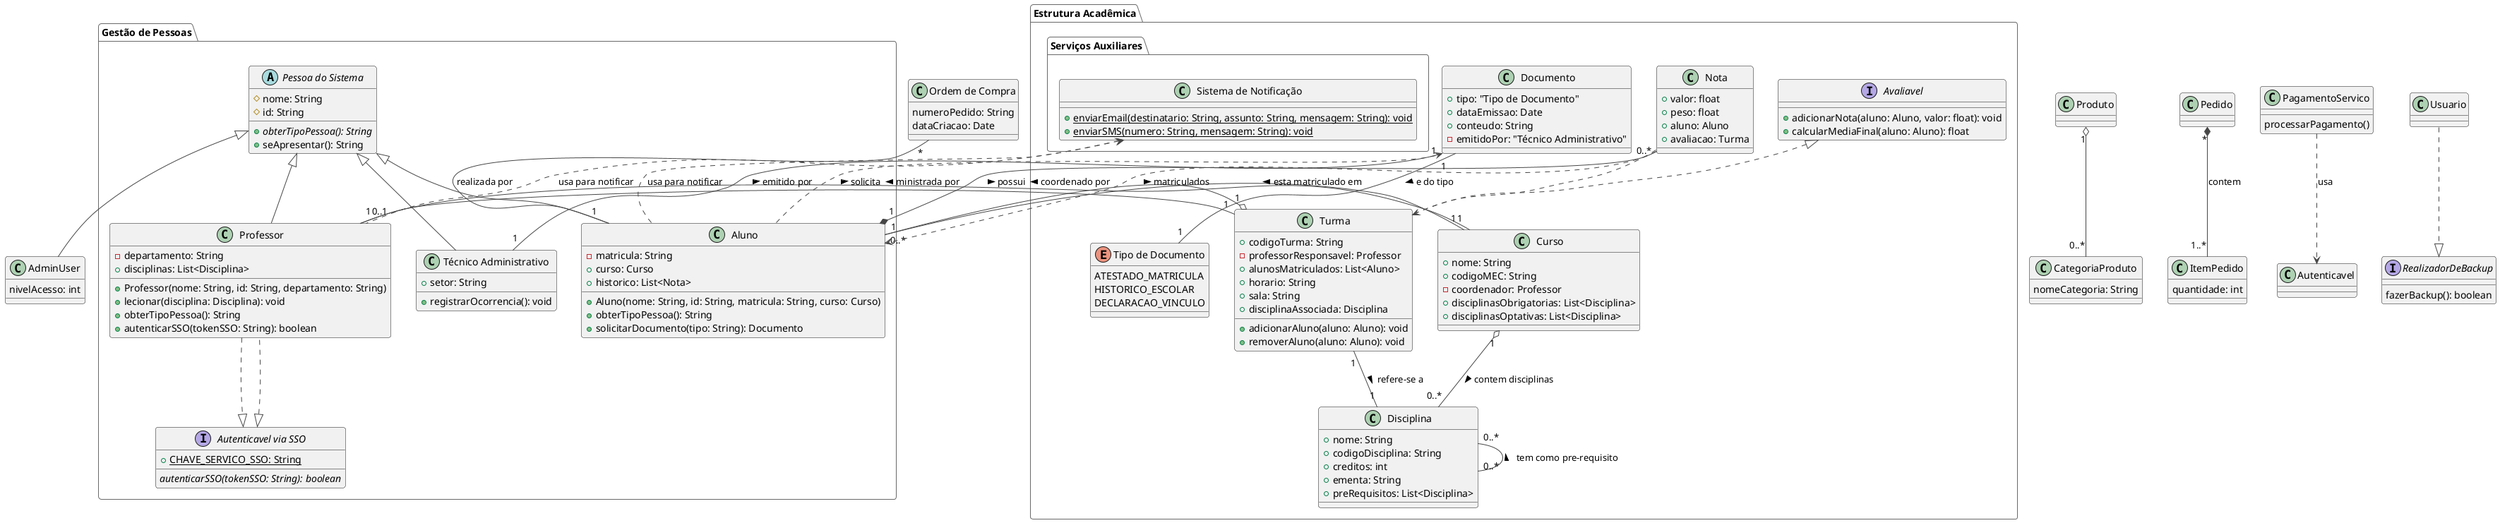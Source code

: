 @startuml TesteDiagrama

!theme vibrant

package "Gestão de Pessoas" {
    abstract class "Pessoa do Sistema" {
        # nome: String
        # id: String
        + {abstract} obterTipoPessoa(): String
        + seApresentar(): String
    }

    interface "Autenticavel via SSO" {
        {abstract} autenticarSSO(tokenSSO: String): boolean
        + {static} CHAVE_SERVICO_SSO: String
    }

    class Professor extends "Pessoa do Sistema" implements "Autenticavel via SSO" {
        - departamento: String
        + disciplinas: List<Disciplina>
        + Professor(nome: String, id: String, departamento: String)
        + lecionar(disciplina: Disciplina): void
        + obterTipoPessoa(): String
        + autenticarSSO(tokenSSO: String): boolean
    }

    class Aluno extends "Pessoa do Sistema" {
        - matricula: String
        + curso: Curso
        + historico: List<Nota>
        + Aluno(nome: String, id: String, matricula: String, curso: Curso)
        + obterTipoPessoa(): String
        + solicitarDocumento(tipo: String): Documento
    }

    class "Técnico Administrativo" extends "Pessoa do Sistema" {
        + setor: String
        + registrarOcorrencia(): void
    }
}

package "Estrutura Acadêmica" {
    class Curso {
        + nome: String
        + codigoMEC: String
        - coordenador: Professor
        + disciplinasObrigatorias: List<Disciplina>
        + disciplinasOptativas: List<Disciplina>
    }

    class Disciplina {
        + nome: String
        + codigoDisciplina: String
        + creditos: int
        + ementa: String
        + preRequisitos: List<Disciplina>
    }

    interface "Avaliavel" {
        + adicionarNota(aluno: Aluno, valor: float): void
        + calcularMediaFinal(aluno: Aluno): float
    }

    class Turma implements "Avaliavel" {
        + codigoTurma: String
        - professorResponsavel: Professor
        + alunosMatriculados: List<Aluno>
        + horario: String
        + sala: String
        + disciplinaAssociada: Disciplina
        + adicionarAluno(aluno: Aluno): void
        + removerAluno(aluno: Aluno): void
    }
    
    class Nota {
        + valor: float
        + peso: float
        + aluno: Aluno
        + avaliacao: Turma
    }

    enum "Tipo de Documento" {
        ATESTADO_MATRICULA
        HISTORICO_ESCOLAR
        DECLARACAO_VINCULO
    }

    class Documento {
        + tipo: "Tipo de Documento"
        + dataEmissao: Date
        + conteudo: String
        - emitidoPor: "Técnico Administrativo"
    }
    
    package "Serviços Auxiliares" {
        class "Sistema de Notificação" {
            + {static} enviarEmail(destinatario: String, assunto: String, mensagem: String): void
            + {static} enviarSMS(numero: String, mensagem: String): void
        }
    }
}

' Classes movidas para o nível raiz para facilitar testes de relacionamento com diferentes escopos
class AdminUser {
  nivelAcesso: int
}

class CategoriaProduto {
    nomeCategoria: String
}

class ItemPedido {
    quantidade: int
}

class PagamentoServico {
    processarPagamento()
}

interface RealizadorDeBackup {
    fazerBackup(): boolean
}

class "Ordem de Compra" {
  numeroPedido: String
  dataCriacao: Date
}


' --- Relacionamentos entre os elementos ---
"Pessoa do Sistema" <|-- AdminUser 
Professor ..|> "Autenticavel via SSO" 

Curso "1" -- "1" Professor : "coordenado por >" 
Curso "1" o-- "0..*" Disciplina : "contem disciplinas >" 
Disciplina "0..*" -- "0..*" Disciplina : "< tem como pre-requisito" 

Turma "1" -- "1" Disciplina : "refere-se a >"
Turma "1" -- "0..1" Professor : "ministrada por >"
Turma "1" o-- "0..*" Aluno : "< matriculados"

Aluno "1" -- "1" Curso : "< esta matriculado em"
Aluno "1" *-- "0..*" Nota : "possui >" 

Documento "1" -- "1" "Tipo de Documento" : "e do tipo >"
Documento "1" -- "1" "Técnico Administrativo" : "< emitido por"

Aluno ..> Documento : "solicita >" 
Nota ..> Aluno
Nota ..> Turma 

"Sistema de Notificação" <.. Professor : "usa para notificar" 
"Sistema de Notificação" <.. Aluno : "usa para notificar"

"Ordem de Compra" "*" -- "1" Aluno : "realizada por" 
Produto "1" o-- "0..*" CategoriaProduto 
Pedido "*" *-- "1..*" ItemPedido : "contem" 
PagamentoServico ..> Autenticavel : "usa" 
Usuario ..|> RealizadorDeBackup 

@enduml